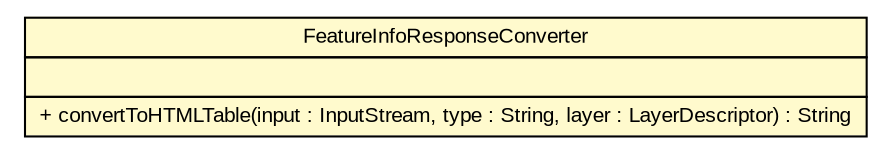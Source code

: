 #!/usr/local/bin/dot
#
# Class diagram 
# Generated by UMLGraph version R5_6 (http://www.umlgraph.org/)
#

digraph G {
	edge [fontname="arial",fontsize=10,labelfontname="arial",labelfontsize=10];
	node [fontname="arial",fontsize=10,shape=plaintext];
	nodesep=0.25;
	ranksep=0.5;
	// nl.mineleni.cbsviewer.servlet.wms.FeatureInfoResponseConverter
	c1442 [label=<<table title="nl.mineleni.cbsviewer.servlet.wms.FeatureInfoResponseConverter" border="0" cellborder="1" cellspacing="0" cellpadding="2" port="p" bgcolor="lemonChiffon" href="./FeatureInfoResponseConverter.html">
		<tr><td><table border="0" cellspacing="0" cellpadding="1">
<tr><td align="center" balign="center"> FeatureInfoResponseConverter </td></tr>
		</table></td></tr>
		<tr><td><table border="0" cellspacing="0" cellpadding="1">
<tr><td align="left" balign="left">  </td></tr>
		</table></td></tr>
		<tr><td><table border="0" cellspacing="0" cellpadding="1">
<tr><td align="left" balign="left"> + convertToHTMLTable(input : InputStream, type : String, layer : LayerDescriptor) : String </td></tr>
		</table></td></tr>
		</table>>, URL="./FeatureInfoResponseConverter.html", fontname="arial", fontcolor="black", fontsize=10.0];
}

